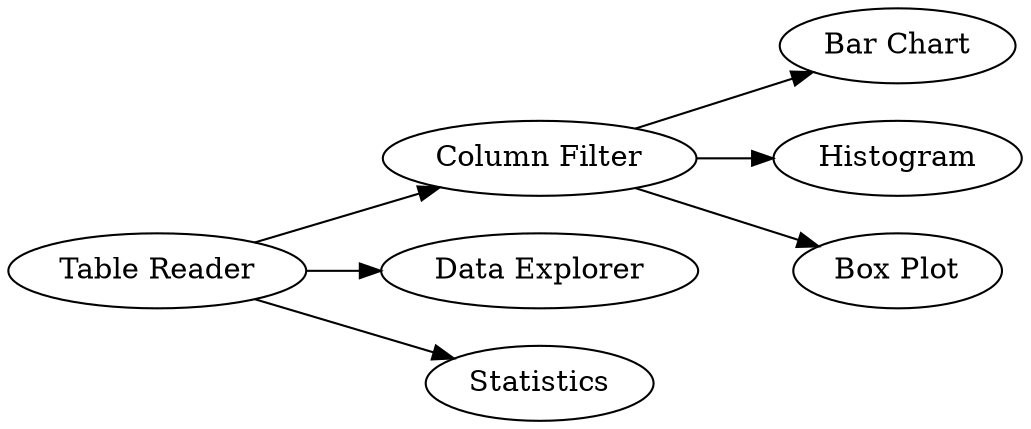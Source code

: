 digraph {
	90 -> 77
	90 -> 91
	77 -> 55
	90 -> 85
	77 -> 56
	77 -> 22
	91 [label="Data Explorer"]
	55 [label="Bar Chart"]
	90 [label="Table Reader"]
	22 [label="Box Plot"]
	56 [label=Histogram]
	77 [label="Column Filter"]
	85 [label=Statistics]
	rankdir=LR
}
